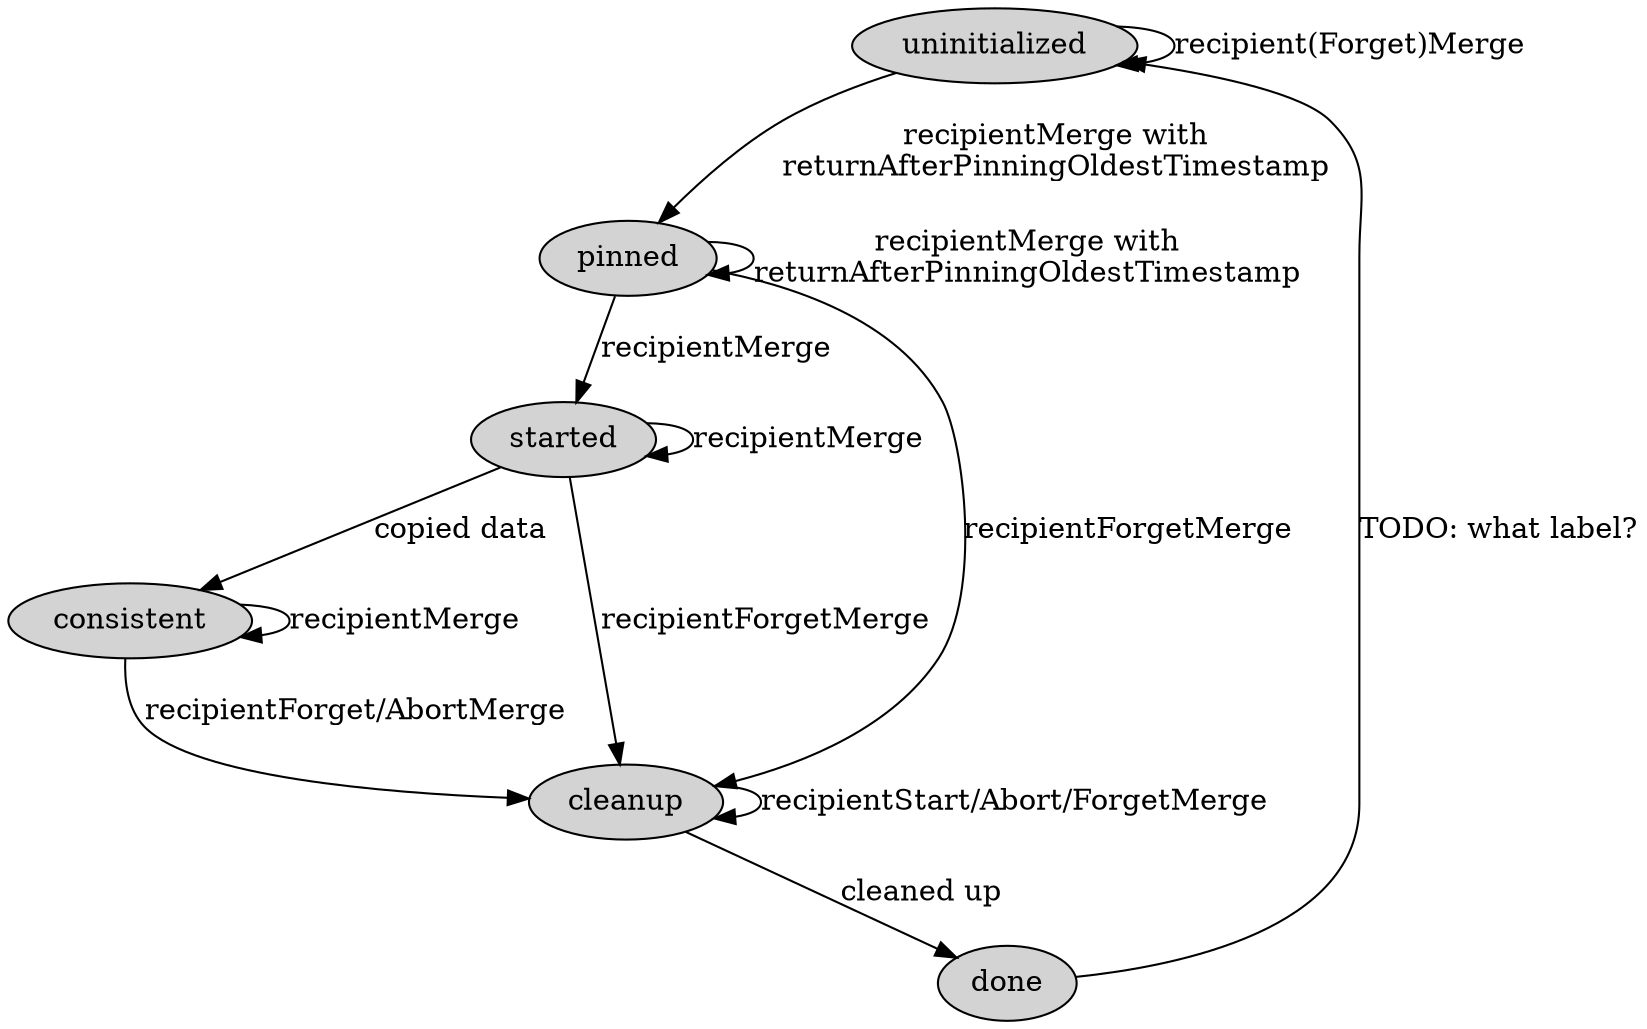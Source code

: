 digraph G {
	node [style=filled];
    b0 [label="uninitialized"];
    b5 [label="pinned"];
    b1 [label="started"];
    b2 [label="consistent"];
    b3 [label="cleanup"];
    b4 [label="done"];
    b0 -> b0 [label="recipient(Forget)Merge"];
    b0 -> b5 [label="recipientMerge with\nreturnAfterPinningOldestTimestamp"];
    b5 -> b1 [label="recipientMerge"];
    b5 -> b3 [label="recipientForgetMerge"];
    b5 -> b5 [label="recipientMerge with\nreturnAfterPinningOldestTimestamp"];
    b1 -> b2 [label="copied data"];
    b1 -> b1 [label="recipientMerge"];
    b1 -> b3 [label="recipientForgetMerge"];
    b2 -> b3 [label="recipientForget/AbortMerge"];
    b2 -> b2 [label="recipientMerge"];
    b3 -> b3 [label="recipientStart/Abort/ForgetMerge"];
    b3 -> b4 [label="cleaned up"];
    b4 -> b0 [label="TODO: what label?"];
}
